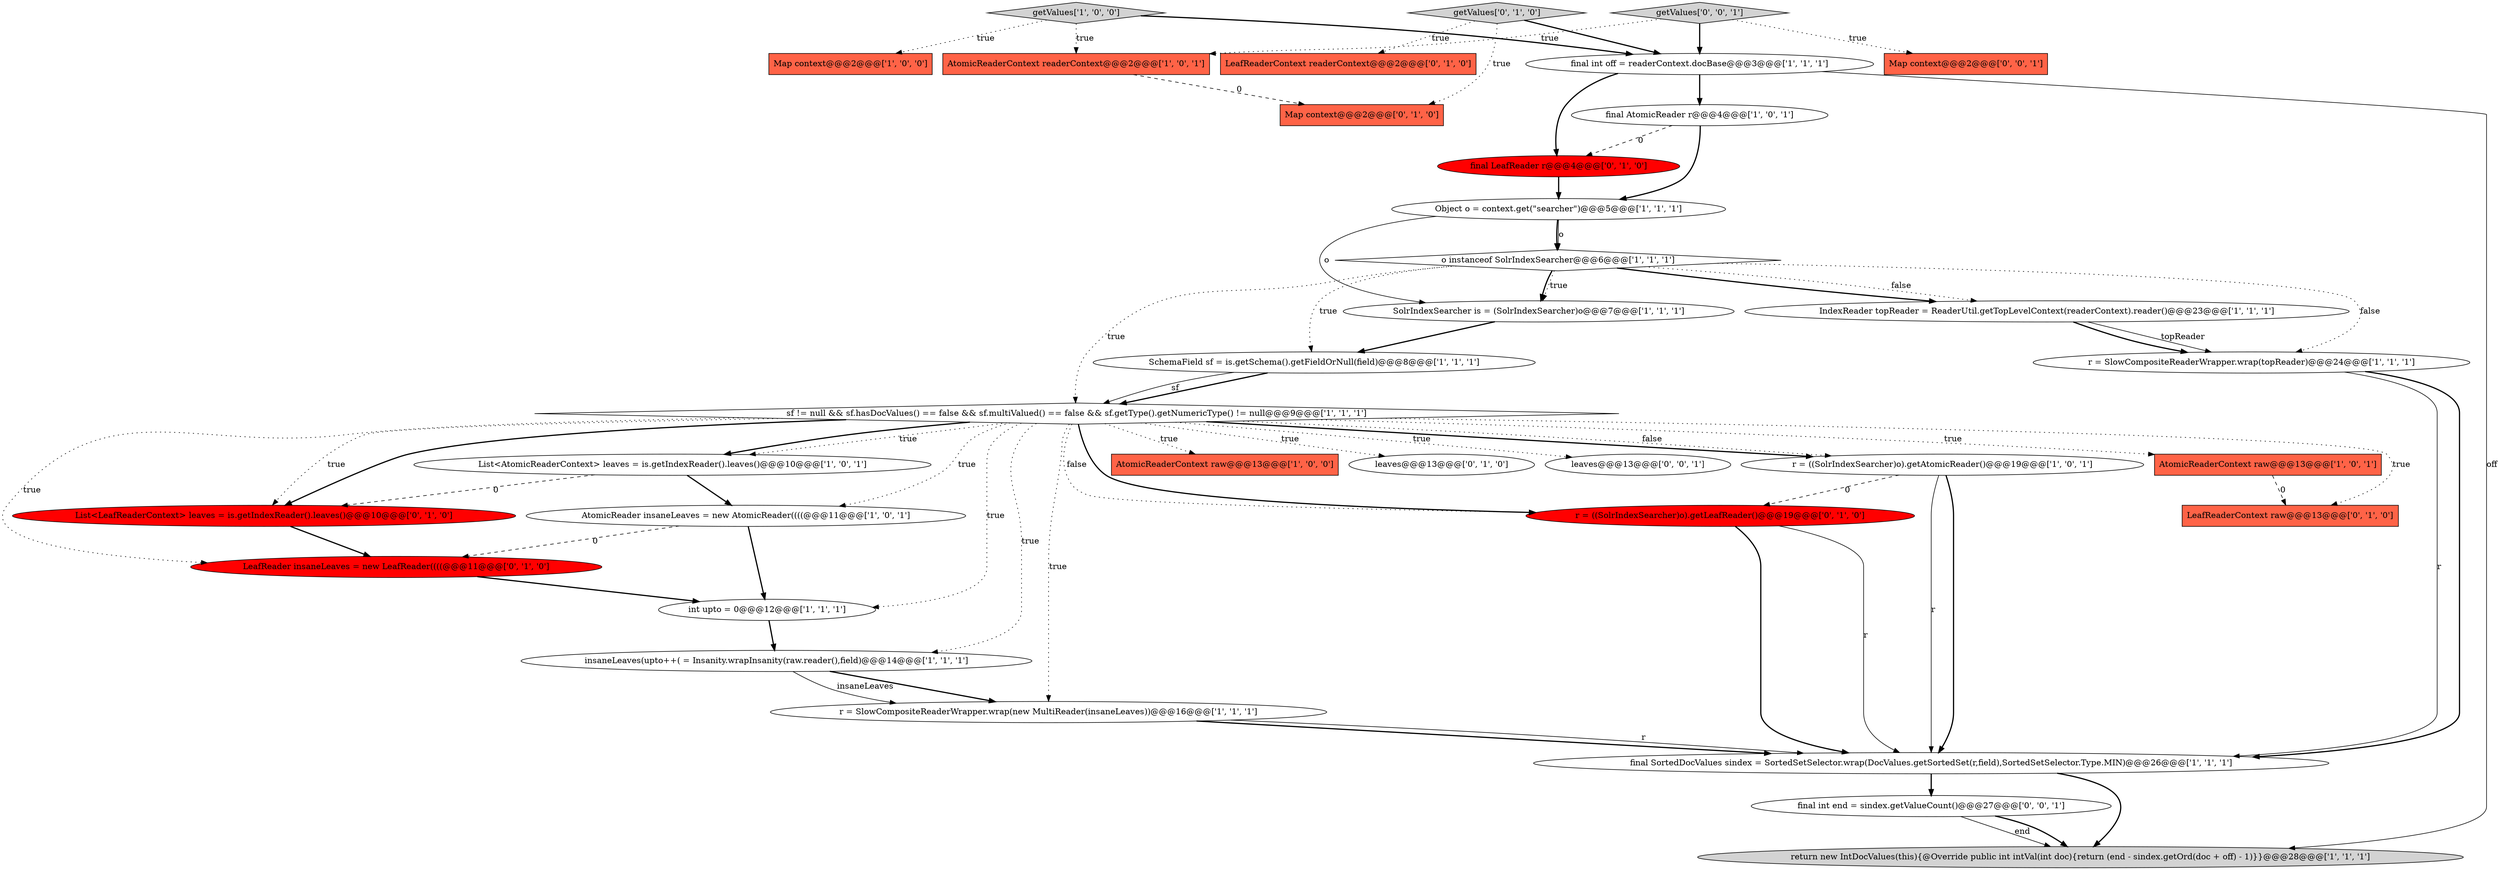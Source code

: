 digraph {
0 [style = filled, label = "Map context@@@2@@@['1', '0', '0']", fillcolor = tomato, shape = box image = "AAA0AAABBB1BBB"];
30 [style = filled, label = "getValues['0', '1', '0']", fillcolor = lightgray, shape = diamond image = "AAA0AAABBB2BBB"];
13 [style = filled, label = "AtomicReaderContext readerContext@@@2@@@['1', '0', '1']", fillcolor = tomato, shape = box image = "AAA0AAABBB1BBB"];
19 [style = filled, label = "r = SlowCompositeReaderWrapper.wrap(topReader)@@@24@@@['1', '1', '1']", fillcolor = white, shape = ellipse image = "AAA0AAABBB1BBB"];
1 [style = filled, label = "AtomicReader insaneLeaves = new AtomicReader((((@@@11@@@['1', '0', '1']", fillcolor = white, shape = ellipse image = "AAA0AAABBB1BBB"];
27 [style = filled, label = "Map context@@@2@@@['0', '1', '0']", fillcolor = tomato, shape = box image = "AAA1AAABBB2BBB"];
6 [style = filled, label = "AtomicReaderContext raw@@@13@@@['1', '0', '1']", fillcolor = tomato, shape = box image = "AAA0AAABBB1BBB"];
2 [style = filled, label = "AtomicReaderContext raw@@@13@@@['1', '0', '0']", fillcolor = tomato, shape = box image = "AAA0AAABBB1BBB"];
7 [style = filled, label = "r = SlowCompositeReaderWrapper.wrap(new MultiReader(insaneLeaves))@@@16@@@['1', '1', '1']", fillcolor = white, shape = ellipse image = "AAA0AAABBB1BBB"];
25 [style = filled, label = "LeafReaderContext readerContext@@@2@@@['0', '1', '0']", fillcolor = tomato, shape = box image = "AAA0AAABBB2BBB"];
4 [style = filled, label = "o instanceof SolrIndexSearcher@@@6@@@['1', '1', '1']", fillcolor = white, shape = diamond image = "AAA0AAABBB1BBB"];
12 [style = filled, label = "Object o = context.get(\"searcher\")@@@5@@@['1', '1', '1']", fillcolor = white, shape = ellipse image = "AAA0AAABBB1BBB"];
17 [style = filled, label = "List<AtomicReaderContext> leaves = is.getIndexReader().leaves()@@@10@@@['1', '0', '1']", fillcolor = white, shape = ellipse image = "AAA0AAABBB1BBB"];
29 [style = filled, label = "List<LeafReaderContext> leaves = is.getIndexReader().leaves()@@@10@@@['0', '1', '0']", fillcolor = red, shape = ellipse image = "AAA1AAABBB2BBB"];
28 [style = filled, label = "final LeafReader r@@@4@@@['0', '1', '0']", fillcolor = red, shape = ellipse image = "AAA1AAABBB2BBB"];
11 [style = filled, label = "return new IntDocValues(this){@Override public int intVal(int doc){return (end - sindex.getOrd(doc + off) - 1)}}@@@28@@@['1', '1', '1']", fillcolor = lightgray, shape = ellipse image = "AAA0AAABBB1BBB"];
8 [style = filled, label = "IndexReader topReader = ReaderUtil.getTopLevelContext(readerContext).reader()@@@23@@@['1', '1', '1']", fillcolor = white, shape = ellipse image = "AAA0AAABBB1BBB"];
21 [style = filled, label = "sf != null && sf.hasDocValues() == false && sf.multiValued() == false && sf.getType().getNumericType() != null@@@9@@@['1', '1', '1']", fillcolor = white, shape = diamond image = "AAA0AAABBB1BBB"];
22 [style = filled, label = "leaves@@@13@@@['0', '1', '0']", fillcolor = white, shape = ellipse image = "AAA0AAABBB2BBB"];
23 [style = filled, label = "r = ((SolrIndexSearcher)o).getLeafReader()@@@19@@@['0', '1', '0']", fillcolor = red, shape = ellipse image = "AAA1AAABBB2BBB"];
9 [style = filled, label = "final int off = readerContext.docBase@@@3@@@['1', '1', '1']", fillcolor = white, shape = ellipse image = "AAA0AAABBB1BBB"];
5 [style = filled, label = "getValues['1', '0', '0']", fillcolor = lightgray, shape = diamond image = "AAA0AAABBB1BBB"];
18 [style = filled, label = "SolrIndexSearcher is = (SolrIndexSearcher)o@@@7@@@['1', '1', '1']", fillcolor = white, shape = ellipse image = "AAA0AAABBB1BBB"];
10 [style = filled, label = "r = ((SolrIndexSearcher)o).getAtomicReader()@@@19@@@['1', '0', '1']", fillcolor = white, shape = ellipse image = "AAA0AAABBB1BBB"];
16 [style = filled, label = "insaneLeaves(upto++( = Insanity.wrapInsanity(raw.reader(),field)@@@14@@@['1', '1', '1']", fillcolor = white, shape = ellipse image = "AAA0AAABBB1BBB"];
20 [style = filled, label = "final SortedDocValues sindex = SortedSetSelector.wrap(DocValues.getSortedSet(r,field),SortedSetSelector.Type.MIN)@@@26@@@['1', '1', '1']", fillcolor = white, shape = ellipse image = "AAA0AAABBB1BBB"];
24 [style = filled, label = "LeafReader insaneLeaves = new LeafReader((((@@@11@@@['0', '1', '0']", fillcolor = red, shape = ellipse image = "AAA1AAABBB2BBB"];
15 [style = filled, label = "SchemaField sf = is.getSchema().getFieldOrNull(field)@@@8@@@['1', '1', '1']", fillcolor = white, shape = ellipse image = "AAA0AAABBB1BBB"];
33 [style = filled, label = "getValues['0', '0', '1']", fillcolor = lightgray, shape = diamond image = "AAA0AAABBB3BBB"];
3 [style = filled, label = "final AtomicReader r@@@4@@@['1', '0', '1']", fillcolor = white, shape = ellipse image = "AAA0AAABBB1BBB"];
26 [style = filled, label = "LeafReaderContext raw@@@13@@@['0', '1', '0']", fillcolor = tomato, shape = box image = "AAA1AAABBB2BBB"];
31 [style = filled, label = "leaves@@@13@@@['0', '0', '1']", fillcolor = white, shape = ellipse image = "AAA0AAABBB3BBB"];
32 [style = filled, label = "final int end = sindex.getValueCount()@@@27@@@['0', '0', '1']", fillcolor = white, shape = ellipse image = "AAA0AAABBB3BBB"];
34 [style = filled, label = "Map context@@@2@@@['0', '0', '1']", fillcolor = tomato, shape = box image = "AAA0AAABBB3BBB"];
14 [style = filled, label = "int upto = 0@@@12@@@['1', '1', '1']", fillcolor = white, shape = ellipse image = "AAA0AAABBB1BBB"];
8->19 [style = solid, label="topReader"];
14->16 [style = bold, label=""];
21->10 [style = bold, label=""];
4->18 [style = dotted, label="true"];
23->20 [style = bold, label=""];
10->20 [style = bold, label=""];
33->13 [style = dotted, label="true"];
3->28 [style = dashed, label="0"];
17->1 [style = bold, label=""];
5->9 [style = bold, label=""];
19->20 [style = solid, label="r"];
21->1 [style = dotted, label="true"];
10->20 [style = solid, label="r"];
15->21 [style = bold, label=""];
8->19 [style = bold, label=""];
12->18 [style = solid, label="o"];
15->21 [style = solid, label="sf"];
19->20 [style = bold, label=""];
4->19 [style = dotted, label="false"];
21->29 [style = dotted, label="true"];
30->27 [style = dotted, label="true"];
33->34 [style = dotted, label="true"];
18->15 [style = bold, label=""];
16->7 [style = bold, label=""];
20->32 [style = bold, label=""];
21->2 [style = dotted, label="true"];
21->22 [style = dotted, label="true"];
16->7 [style = solid, label="insaneLeaves"];
4->18 [style = bold, label=""];
30->9 [style = bold, label=""];
21->17 [style = dotted, label="true"];
5->0 [style = dotted, label="true"];
7->20 [style = bold, label=""];
3->12 [style = bold, label=""];
28->12 [style = bold, label=""];
32->11 [style = solid, label="end"];
4->15 [style = dotted, label="true"];
33->9 [style = bold, label=""];
21->10 [style = dotted, label="false"];
17->29 [style = dashed, label="0"];
4->8 [style = dotted, label="false"];
12->4 [style = solid, label="o"];
21->6 [style = dotted, label="true"];
24->14 [style = bold, label=""];
9->28 [style = bold, label=""];
4->21 [style = dotted, label="true"];
5->13 [style = dotted, label="true"];
9->11 [style = solid, label="off"];
21->29 [style = bold, label=""];
13->27 [style = dashed, label="0"];
30->25 [style = dotted, label="true"];
21->24 [style = dotted, label="true"];
12->4 [style = bold, label=""];
21->26 [style = dotted, label="true"];
7->20 [style = solid, label="r"];
21->31 [style = dotted, label="true"];
1->24 [style = dashed, label="0"];
6->26 [style = dashed, label="0"];
21->7 [style = dotted, label="true"];
21->14 [style = dotted, label="true"];
9->3 [style = bold, label=""];
4->8 [style = bold, label=""];
1->14 [style = bold, label=""];
21->16 [style = dotted, label="true"];
21->23 [style = dotted, label="false"];
29->24 [style = bold, label=""];
32->11 [style = bold, label=""];
21->17 [style = bold, label=""];
23->20 [style = solid, label="r"];
10->23 [style = dashed, label="0"];
20->11 [style = bold, label=""];
21->23 [style = bold, label=""];
}
